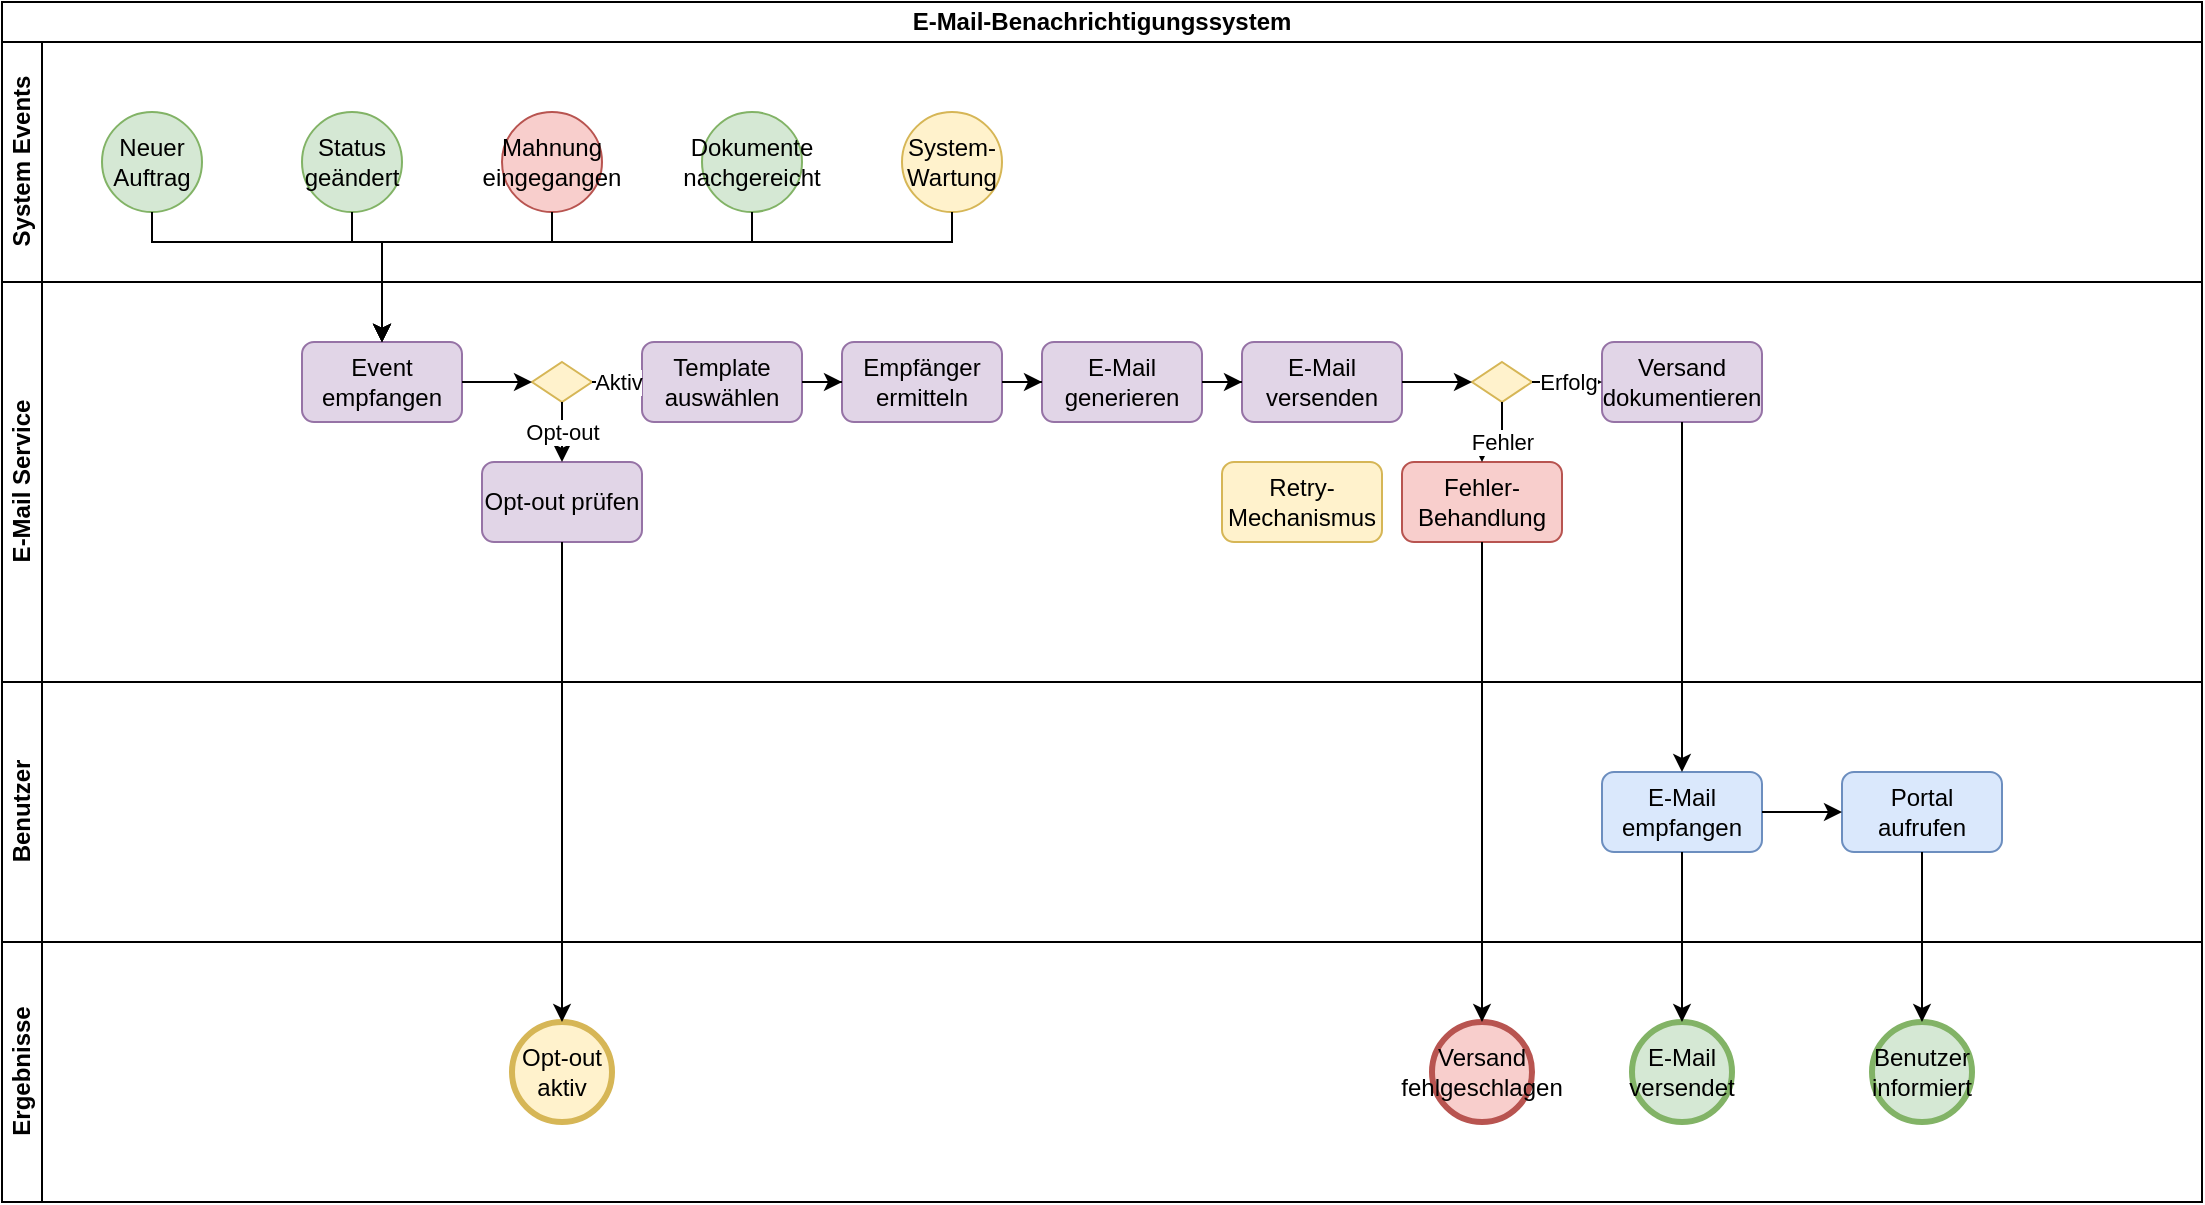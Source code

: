 <mxfile version="28.2.5" type="device">
  <diagram name="UC-06 E-Mail Benachrichtigungssystem" id="bpmn-uc06">
    <mxGraphModel dx="1426" dy="743" grid="1" gridSize="10" guides="1" tooltips="1" connect="1" arrows="1" fold="1" page="1" pageScale="1" pageWidth="1169" pageHeight="827" math="0" shadow="0">
      <root>
        <mxCell id="0" />
        <mxCell id="1" parent="0" />
        
        <mxCell id="pool1" value="E-Mail-Benachrichtigungssystem" style="swimlane;html=1;childLayout=stackLayout;resizeParent=1;resizeParentMax=0;horizontal=1;startSize=20;horizontalStack=0;whiteSpace=wrap;" vertex="1" parent="1">
          <mxGeometry x="30" y="40" width="1100" height="600" as="geometry" />
        </mxCell>
        
        <mxCell id="lane1" value="System Events" style="swimlane;html=1;startSize=20;horizontal=0;" vertex="1" parent="pool1">
          <mxGeometry y="20" width="1100" height="120" as="geometry" />
        </mxCell>
        
        <mxCell id="event1" value="Neuer Auftrag" style="ellipse;whiteSpace=wrap;html=1;aspect=fixed;fillColor=#d5e8d4;strokeColor=#82b366;" vertex="1" parent="lane1">
          <mxGeometry x="50" y="35" width="50" height="50" as="geometry" />
        </mxCell>
        
        <mxCell id="event2" value="Status geändert" style="ellipse;whiteSpace=wrap;html=1;aspect=fixed;fillColor=#d5e8d4;strokeColor=#82b366;" vertex="1" parent="lane1">
          <mxGeometry x="150" y="35" width="50" height="50" as="geometry" />
        </mxCell>
        
        <mxCell id="event3" value="Mahnung eingegangen" style="ellipse;whiteSpace=wrap;html=1;aspect=fixed;fillColor=#f8cecc;strokeColor=#b85450;" vertex="1" parent="lane1">
          <mxGeometry x="250" y="35" width="50" height="50" as="geometry" />
        </mxCell>
        
        <mxCell id="event4" value="Dokumente nachgereicht" style="ellipse;whiteSpace=wrap;html=1;aspect=fixed;fillColor=#d5e8d4;strokeColor=#82b366;" vertex="1" parent="lane1">
          <mxGeometry x="350" y="35" width="50" height="50" as="geometry" />
        </mxCell>
        
        <mxCell id="event5" value="System-Wartung" style="ellipse;whiteSpace=wrap;html=1;aspect=fixed;fillColor=#fff2cc;strokeColor=#d6b656;" vertex="1" parent="lane1">
          <mxGeometry x="450" y="35" width="50" height="50" as="geometry" />
        </mxCell>
        
        <mxCell id="lane2" value="E-Mail Service" style="swimlane;html=1;startSize=20;horizontal=0;" vertex="1" parent="pool1">
          <mxGeometry y="140" width="1100" height="200" as="geometry" />
        </mxCell>
        
        <mxCell id="task1" value="Event empfangen" style="rounded=1;whiteSpace=wrap;html=1;fillColor=#e1d5e7;strokeColor=#9673a6;" vertex="1" parent="lane2">
          <mxGeometry x="150" y="30" width="80" height="40" as="geometry" />
        </mxCell>
        
        <mxCell id="gateway1" value="" style="rhombus;whiteSpace=wrap;html=1;fillColor=#fff2cc;strokeColor=#d6b656;" vertex="1" parent="lane2">
          <mxGeometry x="265" y="40" width="30" height="20" as="geometry" />
        </mxCell>
        
        <mxCell id="task2" value="Template auswählen" style="rounded=1;whiteSpace=wrap;html=1;fillColor=#e1d5e7;strokeColor=#9673a6;" vertex="1" parent="lane2">
          <mxGeometry x="320" y="30" width="80" height="40" as="geometry" />
        </mxCell>
        
        <mxCell id="task3" value="Empfänger ermitteln" style="rounded=1;whiteSpace=wrap;html=1;fillColor=#e1d5e7;strokeColor=#9673a6;" vertex="1" parent="lane2">
          <mxGeometry x="420" y="30" width="80" height="40" as="geometry" />
        </mxCell>
        
        <mxCell id="task4" value="E-Mail generieren" style="rounded=1;whiteSpace=wrap;html=1;fillColor=#e1d5e7;strokeColor=#9673a6;" vertex="1" parent="lane2">
          <mxGeometry x="520" y="30" width="80" height="40" as="geometry" />
        </mxCell>
        
        <mxCell id="task5" value="E-Mail versenden" style="rounded=1;whiteSpace=wrap;html=1;fillColor=#e1d5e7;strokeColor=#9673a6;" vertex="1" parent="lane2">
          <mxGeometry x="620" y="30" width="80" height="40" as="geometry" />
        </mxCell>
        
        <mxCell id="gateway2" value="" style="rhombus;whiteSpace=wrap;html=1;fillColor=#fff2cc;strokeColor=#d6b656;" vertex="1" parent="lane2">
          <mxGeometry x="735" y="40" width="30" height="20" as="geometry" />
        </mxCell>
        
        <mxCell id="task6" value="Retry-Mechanismus" style="rounded=1;whiteSpace=wrap;html=1;fillColor=#fff2cc;strokeColor=#d6b656;" vertex="1" parent="lane2">
          <mxGeometry x="610" y="90" width="80" height="40" as="geometry" />
        </mxCell>
        
        <mxCell id="task7" value="Versand dokumentieren" style="rounded=1;whiteSpace=wrap;html=1;fillColor=#e1d5e7;strokeColor=#9673a6;" vertex="1" parent="lane2">
          <mxGeometry x="800" y="30" width="80" height="40" as="geometry" />
        </mxCell>
        
        <mxCell id="task8" value="Fehler-Behandlung" style="rounded=1;whiteSpace=wrap;html=1;fillColor=#f8cecc;strokeColor=#b85450;" vertex="1" parent="lane2">
          <mxGeometry x="700" y="90" width="80" height="40" as="geometry" />
        </mxCell>
        
        <mxCell id="task9" value="Opt-out prüfen" style="rounded=1;whiteSpace=wrap;html=1;fillColor=#e1d5e7;strokeColor=#9673a6;" vertex="1" parent="lane2">
          <mxGeometry x="240" y="90" width="80" height="40" as="geometry" />
        </mxCell>
        
        <mxCell id="lane3" value="Benutzer" style="swimlane;html=1;startSize=20;horizontal=0;" vertex="1" parent="pool1">
          <mxGeometry y="340" width="1100" height="130" as="geometry" />
        </mxCell>
        
        <mxCell id="task10" value="E-Mail empfangen" style="rounded=1;whiteSpace=wrap;html=1;fillColor=#dae8fc;strokeColor=#6c8ebf;" vertex="1" parent="lane3">
          <mxGeometry x="800" y="45" width="80" height="40" as="geometry" />
        </mxCell>
        
        <mxCell id="task11" value="Portal aufrufen" style="rounded=1;whiteSpace=wrap;html=1;fillColor=#dae8fc;strokeColor=#6c8ebf;" vertex="1" parent="lane3">
          <mxGeometry x="920" y="45" width="80" height="40" as="geometry" />
        </mxCell>
        
        <mxCell id="lane4" value="Ergebnisse" style="swimlane;html=1;startSize=20;horizontal=0;" vertex="1" parent="pool1">
          <mxGeometry y="470" width="1100" height="130" as="geometry" />
        </mxCell>
        
        <mxCell id="end1" value="E-Mail versendet" style="ellipse;whiteSpace=wrap;html=1;aspect=fixed;fillColor=#d5e8d4;strokeColor=#82b366;strokeWidth=3;" vertex="1" parent="lane4">
          <mxGeometry x="815" y="40" width="50" height="50" as="geometry" />
        </mxCell>
        
        <mxCell id="end2" value="Versand fehlgeschlagen" style="ellipse;whiteSpace=wrap;html=1;aspect=fixed;fillColor=#f8cecc;strokeColor=#b85450;strokeWidth=3;" vertex="1" parent="lane4">
          <mxGeometry x="715" y="40" width="50" height="50" as="geometry" />
        </mxCell>
        
        <mxCell id="end3" value="Benutzer informiert" style="ellipse;whiteSpace=wrap;html=1;aspect=fixed;fillColor=#d5e8d4;strokeColor=#82b366;strokeWidth=3;" vertex="1" parent="lane4">
          <mxGeometry x="935" y="40" width="50" height="50" as="geometry" />
        </mxCell>
        
        <mxCell id="end4" value="Opt-out aktiv" style="ellipse;whiteSpace=wrap;html=1;aspect=fixed;fillColor=#fff2cc;strokeColor=#d6b656;strokeWidth=3;" vertex="1" parent="lane4">
          <mxGeometry x="255" y="40" width="50" height="50" as="geometry" />
        </mxCell>
        
        <mxCell id="flow1" value="" style="edgeStyle=orthogonalEdgeStyle;rounded=0;orthogonalLoop=1;jettySize=auto;html=1;" edge="1" parent="pool1" source="event1" target="task1">
          <mxGeometry relative="1" as="geometry">
            <Array as="points">
              <mxPoint x="75" y="120" />
              <mxPoint x="190" y="120" />
              <mxPoint x="190" y="170" />
            </Array>
          </mxGeometry>
        </mxCell>
        
        <mxCell id="flow2" value="" style="edgeStyle=orthogonalEdgeStyle;rounded=0;orthogonalLoop=1;jettySize=auto;html=1;" edge="1" parent="pool1" source="task1" target="gateway1">
          <mxGeometry relative="1" as="geometry" />
        </mxCell>
        
        <mxCell id="flow3" value="Aktiv" style="edgeStyle=orthogonalEdgeStyle;rounded=0;orthogonalLoop=1;jettySize=auto;html=1;" edge="1" parent="pool1" source="gateway1" target="task2">
          <mxGeometry relative="1" as="geometry" />
        </mxCell>
        
        <mxCell id="flow4" value="Opt-out" style="edgeStyle=orthogonalEdgeStyle;rounded=0;orthogonalLoop=1;jettySize=auto;html=1;" edge="1" parent="pool1" source="gateway1" target="task9">
          <mxGeometry relative="1" as="geometry" />
        </mxCell>
        
        <mxCell id="flow5" value="" style="edgeStyle=orthogonalEdgeStyle;rounded=0;orthogonalLoop=1;jettySize=auto;html=1;" edge="1" parent="pool1" source="task2" target="task3">
          <mxGeometry relative="1" as="geometry" />
        </mxCell>
        
        <mxCell id="flow6" value="" style="edgeStyle=orthogonalEdgeStyle;rounded=0;orthogonalLoop=1;jettySize=auto;html=1;" edge="1" parent="pool1" source="task3" target="task4">
          <mxGeometry relative="1" as="geometry" />
        </mxCell>
        
        <mxCell id="flow7" value="" style="edgeStyle=orthogonalEdgeStyle;rounded=0;orthogonalLoop=1;jettySize=auto;html=1;" edge="1" parent="pool1" source="task4" target="task5">
          <mxGeometry relative="1" as="geometry" />
        </mxCell>
        
        <mxCell id="flow8" value="" style="edgeStyle=orthogonalEdgeStyle;rounded=0;orthogonalLoop=1;jettySize=auto;html=1;" edge="1" parent="pool1" source="task5" target="gateway2">
          <mxGeometry relative="1" as="geometry" />
        </mxCell>
        
        <mxCell id="flow9" value="Erfolg" style="edgeStyle=orthogonalEdgeStyle;rounded=0;orthogonalLoop=1;jettySize=auto;html=1;" edge="1" parent="pool1" source="gateway2" target="task7">
          <mxGeometry relative="1" as="geometry" />
        </mxCell>
        
        <mxCell id="flow10" value="Fehler" style="edgeStyle=orthogonalEdgeStyle;rounded=0;orthogonalLoop=1;jettySize=auto;html=1;" edge="1" parent="pool1" source="gateway2" target="task8">
          <mxGeometry relative="1" as="geometry" />
        </mxCell>
        
        <mxCell id="flow11" value="" style="edgeStyle=orthogonalEdgeStyle;rounded=0;orthogonalLoop=1;jettySize=auto;html=1;" edge="1" parent="pool1" source="task7" target="task10">
          <mxGeometry relative="1" as="geometry">
            <Array as="points">
              <mxPoint x="840" y="340" />
              <mxPoint x="840" y="385" />
            </Array>
          </mxGeometry>
        </mxCell>
        
        <mxCell id="flow12" value="" style="edgeStyle=orthogonalEdgeStyle;rounded=0;orthogonalLoop=1;jettySize=auto;html=1;" edge="1" parent="pool1" source="task10" target="end1">
          <mxGeometry relative="1" as="geometry">
            <Array as="points">
              <mxPoint x="840" y="510" />
            </Array>
          </mxGeometry>
        </mxCell>
        
        <mxCell id="flow13" value="" style="edgeStyle=orthogonalEdgeStyle;rounded=0;orthogonalLoop=1;jettySize=auto;html=1;" edge="1" parent="pool1" source="task10" target="task11">
          <mxGeometry relative="1" as="geometry" />
        </mxCell>
        
        <mxCell id="flow14" value="" style="edgeStyle=orthogonalEdgeStyle;rounded=0;orthogonalLoop=1;jettySize=auto;html=1;" edge="1" parent="pool1" source="task11" target="end3">
          <mxGeometry relative="1" as="geometry">
            <Array as="points">
              <mxPoint x="960" y="510" />
            </Array>
          </mxGeometry>
        </mxCell>
        
        <mxCell id="flow15" value="" style="edgeStyle=orthogonalEdgeStyle;rounded=0;orthogonalLoop=1;jettySize=auto;html=1;" edge="1" parent="pool1" source="task8" target="end2">
          <mxGeometry relative="1" as="geometry">
            <Array as="points">
              <mxPoint x="740" y="510" />
            </Array>
          </mxGeometry>
        </mxCell>
        
        <mxCell id="flow16" value="" style="edgeStyle=orthogonalEdgeStyle;rounded=0;orthogonalLoop=1;jettySize=auto;html=1;" edge="1" parent="pool1" source="task9" target="end4">
          <mxGeometry relative="1" as="geometry">
            <Array as="points">
              <mxPoint x="280" y="510" />
            </Array>
          </mxGeometry>
        </mxCell>
        
        <mxCell id="flow17" value="" style="edgeStyle=orthogonalEdgeStyle;rounded=0;orthogonalLoop=1;jettySize=auto;html=1;" edge="1" parent="pool1" source="event2" target="task1">
          <mxGeometry relative="1" as="geometry">
            <Array as="points">
              <mxPoint x="175" y="120" />
              <mxPoint x="190" y="120" />
              <mxPoint x="190" y="170" />
            </Array>
          </mxGeometry>
        </mxCell>
        
        <mxCell id="flow18" value="" style="edgeStyle=orthogonalEdgeStyle;rounded=0;orthogonalLoop=1;jettySize=auto;html=1;" edge="1" parent="pool1" source="event3" target="task1">
          <mxGeometry relative="1" as="geometry">
            <Array as="points">
              <mxPoint x="275" y="120" />
              <mxPoint x="190" y="120" />
              <mxPoint x="190" y="170" />
            </Array>
          </mxGeometry>
        </mxCell>
        
        <mxCell id="flow19" value="" style="edgeStyle=orthogonalEdgeStyle;rounded=0;orthogonalLoop=1;jettySize=auto;html=1;" edge="1" parent="pool1" source="event4" target="task1">
          <mxGeometry relative="1" as="geometry">
            <Array as="points">
              <mxPoint x="375" y="120" />
              <mxPoint x="190" y="120" />
              <mxPoint x="190" y="170" />
            </Array>
          </mxGeometry>
        </mxCell>
        
        <mxCell id="flow20" value="" style="edgeStyle=orthogonalEdgeStyle;rounded=0;orthogonalLoop=1;jettySize=auto;html=1;" edge="1" parent="pool1" source="event5" target="task1">
          <mxGeometry relative="1" as="geometry">
            <Array as="points">
              <mxPoint x="475" y="120" />
              <mxPoint x="190" y="120" />
              <mxPoint x="190" y="170" />
            </Array>
          </mxGeometry>
        </mxCell>
        
      </root>
    </mxGraphModel>
  </diagram>
</mxfile>
